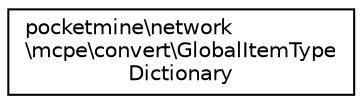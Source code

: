 digraph "Graphical Class Hierarchy"
{
 // INTERACTIVE_SVG=YES
 // LATEX_PDF_SIZE
  edge [fontname="Helvetica",fontsize="10",labelfontname="Helvetica",labelfontsize="10"];
  node [fontname="Helvetica",fontsize="10",shape=record];
  rankdir="LR";
  Node0 [label="pocketmine\\network\l\\mcpe\\convert\\GlobalItemType\lDictionary",height=0.2,width=0.4,color="black", fillcolor="white", style="filled",URL="$d2/d68/classpocketmine_1_1network_1_1mcpe_1_1convert_1_1_global_item_type_dictionary.html",tooltip=" "];
}
